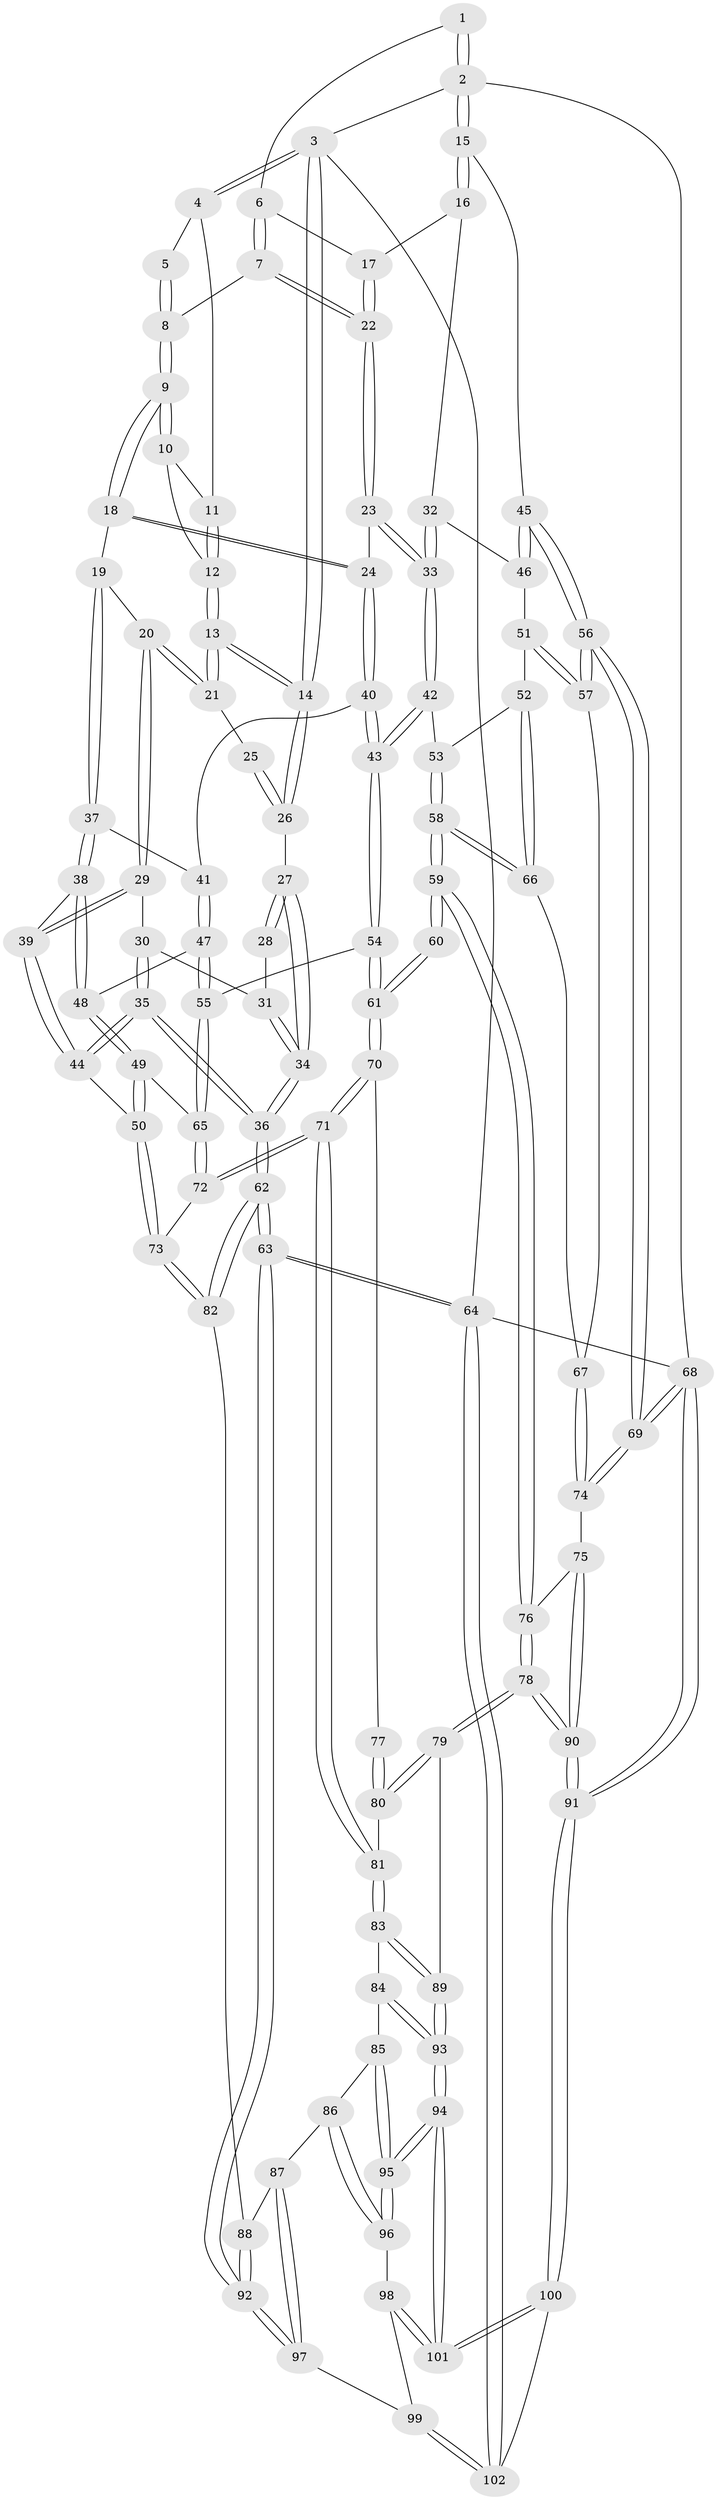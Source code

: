 // Generated by graph-tools (version 1.1) at 2025/38/02/21/25 10:38:57]
// undirected, 102 vertices, 252 edges
graph export_dot {
graph [start="1"]
  node [color=gray90,style=filled];
  1 [pos="+0.7820586300536978+0"];
  2 [pos="+1+0"];
  3 [pos="+0+0"];
  4 [pos="+0.27285806891628445+0"];
  5 [pos="+0.5478646466507302+0"];
  6 [pos="+0.7333994398223304+0.051919976675718224"];
  7 [pos="+0.6139702654314109+0.1371871669448006"];
  8 [pos="+0.5384286794681177+0.04498287813736104"];
  9 [pos="+0.370252001877324+0.135592137928703"];
  10 [pos="+0.3357420300390055+0.03757481101482236"];
  11 [pos="+0.2737441662143773+0"];
  12 [pos="+0.19006684354252312+0.0881587686801739"];
  13 [pos="+0.1728986623965568+0.13152979718151211"];
  14 [pos="+0+0"];
  15 [pos="+1+0"];
  16 [pos="+0.8956236365047842+0.15582547053293197"];
  17 [pos="+0.8153468486573379+0.12177594306151068"];
  18 [pos="+0.367679290696098+0.14208266839658182"];
  19 [pos="+0.2526648734886876+0.2089089358670973"];
  20 [pos="+0.22277488938204149+0.20540049095117263"];
  21 [pos="+0.18423362755178746+0.1729643159260763"];
  22 [pos="+0.6229266436885654+0.1961178157654433"];
  23 [pos="+0.6221871455061674+0.2206803475334196"];
  24 [pos="+0.4697436309393582+0.25483099061377346"];
  25 [pos="+0.11952366722784835+0.18677687774469515"];
  26 [pos="+0+0"];
  27 [pos="+0+0.09074579833181977"];
  28 [pos="+0.10109067922750269+0.19478807132512688"];
  29 [pos="+0.15419561795665856+0.3193320635466001"];
  30 [pos="+0.0805828345552863+0.30345500227664185"];
  31 [pos="+0.04703931445875554+0.26136759027584927"];
  32 [pos="+0.8394097806755547+0.28278397595298277"];
  33 [pos="+0.6833643462016402+0.30811953050390567"];
  34 [pos="+0+0.2875631660754397"];
  35 [pos="+0+0.5328968039032418"];
  36 [pos="+0+0.5301219601695535"];
  37 [pos="+0.3030571268273322+0.30876350497171456"];
  38 [pos="+0.20737534478330075+0.39320992034787533"];
  39 [pos="+0.15411981218518625+0.34381038893516536"];
  40 [pos="+0.42564690724553417+0.37527139539348225"];
  41 [pos="+0.3413726838452222+0.3508729178248172"];
  42 [pos="+0.673058901704644+0.3384794739919005"];
  43 [pos="+0.45585211331462355+0.4305484130947778"];
  44 [pos="+0+0.54392404427056"];
  45 [pos="+1+0.3887088703289347"];
  46 [pos="+0.8815615212737575+0.3375073113507557"];
  47 [pos="+0.26044077194295456+0.44631667073751763"];
  48 [pos="+0.23379900694091904+0.45787061918909167"];
  49 [pos="+0.21098946913133557+0.5016492934361898"];
  50 [pos="+0.09874340559815312+0.5924435464707806"];
  51 [pos="+0.8723501139458673+0.4199021054634493"];
  52 [pos="+0.8371479146055532+0.48614052873823155"];
  53 [pos="+0.6837159060959678+0.40653613361212687"];
  54 [pos="+0.45293821185690675+0.49841740971363263"];
  55 [pos="+0.4340358504968301+0.5062021687473254"];
  56 [pos="+1+0.5548781898456273"];
  57 [pos="+1+0.5499778970303395"];
  58 [pos="+0.6322443224285533+0.6177707625855091"];
  59 [pos="+0.6295468617360381+0.6207986458826361"];
  60 [pos="+0.5383601698796245+0.5792239706522665"];
  61 [pos="+0.5111236943049317+0.554944879104796"];
  62 [pos="+0+0.923898475692732"];
  63 [pos="+0+0.9504559791415186"];
  64 [pos="+0+1"];
  65 [pos="+0.36565661213998907+0.5562457651527047"];
  66 [pos="+0.8398167281027001+0.5493336071453222"];
  67 [pos="+0.86518069167613+0.5669976204845083"];
  68 [pos="+1+1"];
  69 [pos="+1+0.7217050781384547"];
  70 [pos="+0.3572700610380611+0.6753247220580026"];
  71 [pos="+0.30184031691767954+0.6967069912020342"];
  72 [pos="+0.2983928416934321+0.6928941236090784"];
  73 [pos="+0.14565574542693865+0.6537290393169"];
  74 [pos="+0.8723382113533654+0.705587444805012"];
  75 [pos="+0.8237985615221628+0.7510121357884033"];
  76 [pos="+0.6306277368325316+0.627998703532463"];
  77 [pos="+0.4696656697732704+0.6421669658092765"];
  78 [pos="+0.5728406740840757+0.8105864646713506"];
  79 [pos="+0.5511532490357653+0.81351439553102"];
  80 [pos="+0.41663035750849126+0.746606576488118"];
  81 [pos="+0.3255164360436607+0.7367251548660552"];
  82 [pos="+0.13001950555972658+0.7527022025145204"];
  83 [pos="+0.32275804216934373+0.7590674314692283"];
  84 [pos="+0.31420304691697143+0.8024363245082008"];
  85 [pos="+0.25102291122101605+0.8479532216107059"];
  86 [pos="+0.20262344408595986+0.8609610485056429"];
  87 [pos="+0.14125532867411597+0.8403398115079805"];
  88 [pos="+0.13057357852035595+0.7630863264043548"];
  89 [pos="+0.4684077402727793+0.8729968993727656"];
  90 [pos="+0.8293386445391511+1"];
  91 [pos="+0.8840857479916422+1"];
  92 [pos="+0+0.9157758467190438"];
  93 [pos="+0.3921016914072556+0.9394157606936174"];
  94 [pos="+0.36663084032860443+1"];
  95 [pos="+0.2996827864259538+0.9557216006036049"];
  96 [pos="+0.21405505084836446+0.9048079524127225"];
  97 [pos="+0.09611737382366978+0.8950059434032825"];
  98 [pos="+0.20420925323131087+0.9498886191271065"];
  99 [pos="+0.12235291061466062+0.9549036732004195"];
  100 [pos="+0.36291873917417855+1"];
  101 [pos="+0.3626258021362512+1"];
  102 [pos="+0.13005261891123435+1"];
  1 -- 2;
  1 -- 2;
  1 -- 6;
  2 -- 3;
  2 -- 15;
  2 -- 15;
  2 -- 68;
  3 -- 4;
  3 -- 4;
  3 -- 14;
  3 -- 14;
  3 -- 64;
  4 -- 5;
  4 -- 11;
  5 -- 8;
  5 -- 8;
  6 -- 7;
  6 -- 7;
  6 -- 17;
  7 -- 8;
  7 -- 22;
  7 -- 22;
  8 -- 9;
  8 -- 9;
  9 -- 10;
  9 -- 10;
  9 -- 18;
  9 -- 18;
  10 -- 11;
  10 -- 12;
  11 -- 12;
  11 -- 12;
  12 -- 13;
  12 -- 13;
  13 -- 14;
  13 -- 14;
  13 -- 21;
  13 -- 21;
  14 -- 26;
  14 -- 26;
  15 -- 16;
  15 -- 16;
  15 -- 45;
  16 -- 17;
  16 -- 32;
  17 -- 22;
  17 -- 22;
  18 -- 19;
  18 -- 24;
  18 -- 24;
  19 -- 20;
  19 -- 37;
  19 -- 37;
  20 -- 21;
  20 -- 21;
  20 -- 29;
  20 -- 29;
  21 -- 25;
  22 -- 23;
  22 -- 23;
  23 -- 24;
  23 -- 33;
  23 -- 33;
  24 -- 40;
  24 -- 40;
  25 -- 26;
  25 -- 26;
  26 -- 27;
  27 -- 28;
  27 -- 28;
  27 -- 34;
  27 -- 34;
  28 -- 31;
  29 -- 30;
  29 -- 39;
  29 -- 39;
  30 -- 31;
  30 -- 35;
  30 -- 35;
  31 -- 34;
  31 -- 34;
  32 -- 33;
  32 -- 33;
  32 -- 46;
  33 -- 42;
  33 -- 42;
  34 -- 36;
  34 -- 36;
  35 -- 36;
  35 -- 36;
  35 -- 44;
  35 -- 44;
  36 -- 62;
  36 -- 62;
  37 -- 38;
  37 -- 38;
  37 -- 41;
  38 -- 39;
  38 -- 48;
  38 -- 48;
  39 -- 44;
  39 -- 44;
  40 -- 41;
  40 -- 43;
  40 -- 43;
  41 -- 47;
  41 -- 47;
  42 -- 43;
  42 -- 43;
  42 -- 53;
  43 -- 54;
  43 -- 54;
  44 -- 50;
  45 -- 46;
  45 -- 46;
  45 -- 56;
  45 -- 56;
  46 -- 51;
  47 -- 48;
  47 -- 55;
  47 -- 55;
  48 -- 49;
  48 -- 49;
  49 -- 50;
  49 -- 50;
  49 -- 65;
  50 -- 73;
  50 -- 73;
  51 -- 52;
  51 -- 57;
  51 -- 57;
  52 -- 53;
  52 -- 66;
  52 -- 66;
  53 -- 58;
  53 -- 58;
  54 -- 55;
  54 -- 61;
  54 -- 61;
  55 -- 65;
  55 -- 65;
  56 -- 57;
  56 -- 57;
  56 -- 69;
  56 -- 69;
  57 -- 67;
  58 -- 59;
  58 -- 59;
  58 -- 66;
  58 -- 66;
  59 -- 60;
  59 -- 60;
  59 -- 76;
  59 -- 76;
  60 -- 61;
  60 -- 61;
  61 -- 70;
  61 -- 70;
  62 -- 63;
  62 -- 63;
  62 -- 82;
  62 -- 82;
  63 -- 64;
  63 -- 64;
  63 -- 92;
  63 -- 92;
  64 -- 102;
  64 -- 102;
  64 -- 68;
  65 -- 72;
  65 -- 72;
  66 -- 67;
  67 -- 74;
  67 -- 74;
  68 -- 69;
  68 -- 69;
  68 -- 91;
  68 -- 91;
  69 -- 74;
  69 -- 74;
  70 -- 71;
  70 -- 71;
  70 -- 77;
  71 -- 72;
  71 -- 72;
  71 -- 81;
  71 -- 81;
  72 -- 73;
  73 -- 82;
  73 -- 82;
  74 -- 75;
  75 -- 76;
  75 -- 90;
  75 -- 90;
  76 -- 78;
  76 -- 78;
  77 -- 80;
  77 -- 80;
  78 -- 79;
  78 -- 79;
  78 -- 90;
  78 -- 90;
  79 -- 80;
  79 -- 80;
  79 -- 89;
  80 -- 81;
  81 -- 83;
  81 -- 83;
  82 -- 88;
  83 -- 84;
  83 -- 89;
  83 -- 89;
  84 -- 85;
  84 -- 93;
  84 -- 93;
  85 -- 86;
  85 -- 95;
  85 -- 95;
  86 -- 87;
  86 -- 96;
  86 -- 96;
  87 -- 88;
  87 -- 97;
  87 -- 97;
  88 -- 92;
  88 -- 92;
  89 -- 93;
  89 -- 93;
  90 -- 91;
  90 -- 91;
  91 -- 100;
  91 -- 100;
  92 -- 97;
  92 -- 97;
  93 -- 94;
  93 -- 94;
  94 -- 95;
  94 -- 95;
  94 -- 101;
  94 -- 101;
  95 -- 96;
  95 -- 96;
  96 -- 98;
  97 -- 99;
  98 -- 99;
  98 -- 101;
  98 -- 101;
  99 -- 102;
  99 -- 102;
  100 -- 101;
  100 -- 101;
  100 -- 102;
}
